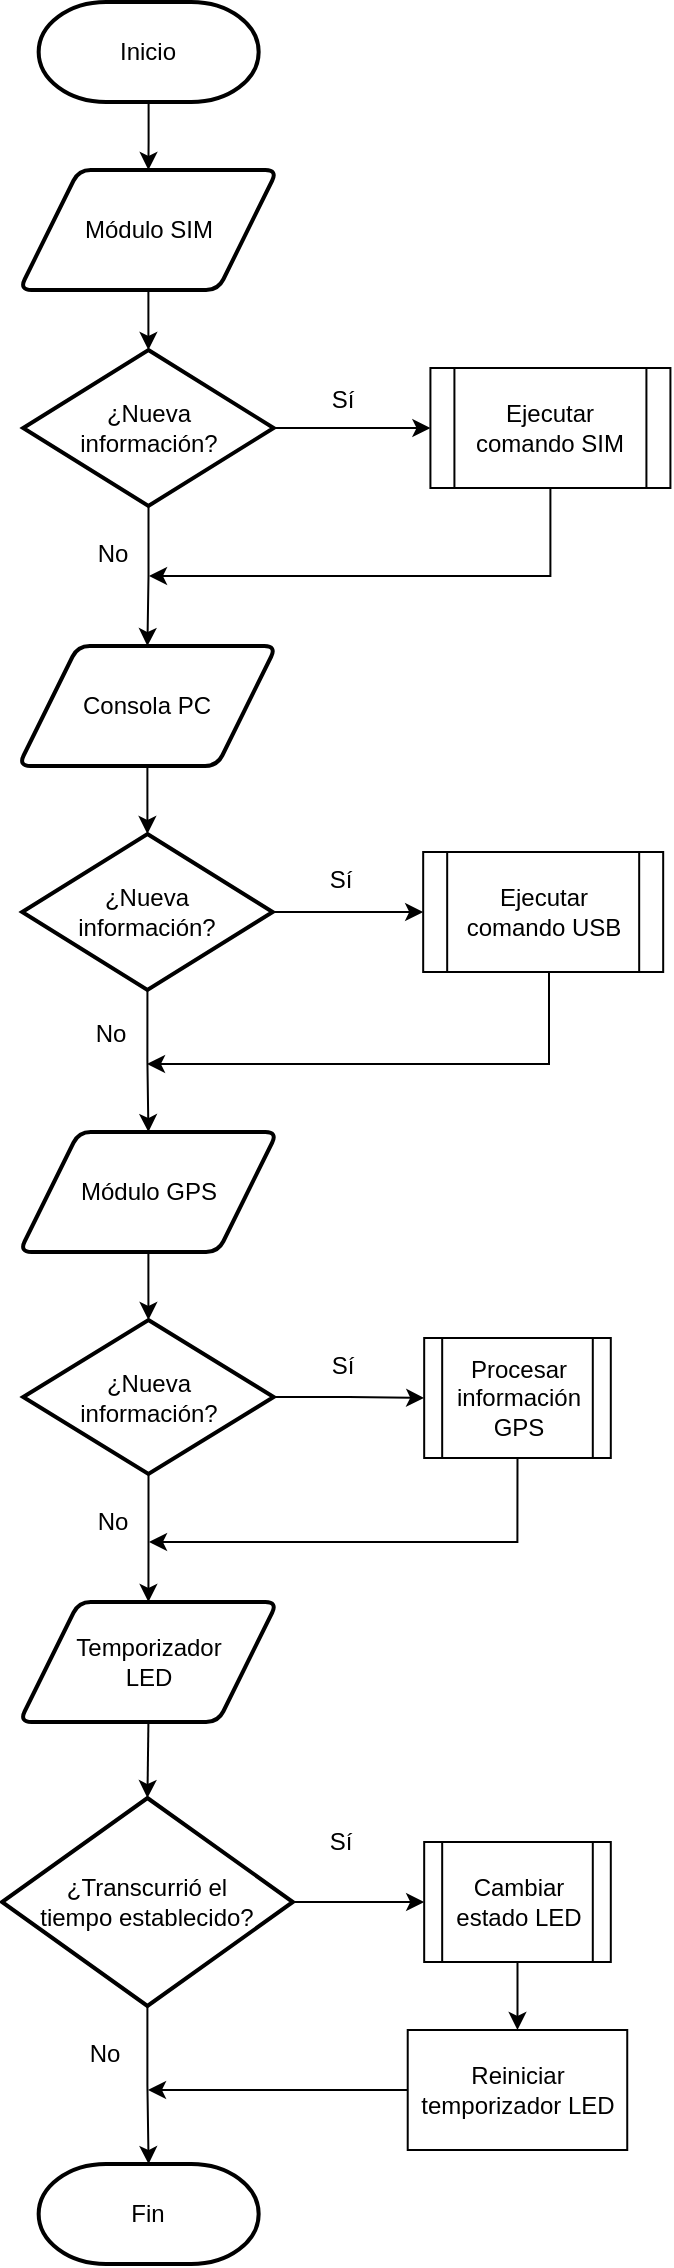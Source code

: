 <mxfile version="14.4.3" type="device" pages="2"><diagram id="C5RBs43oDa-KdzZeNtuy" name="Global"><mxGraphModel dx="1422" dy="822" grid="0" gridSize="10" guides="1" tooltips="1" connect="1" arrows="1" fold="1" page="1" pageScale="1" pageWidth="827" pageHeight="1169" math="0" shadow="0"><root><mxCell id="WIyWlLk6GJQsqaUBKTNV-0"/><mxCell id="WIyWlLk6GJQsqaUBKTNV-1" parent="WIyWlLk6GJQsqaUBKTNV-0"/><mxCell id="E9iO1O0Z5NPde6VyYKUJ-4" style="edgeStyle=orthogonalEdgeStyle;rounded=0;orthogonalLoop=1;jettySize=auto;html=1;entryX=0.5;entryY=0;entryDx=0;entryDy=0;" parent="WIyWlLk6GJQsqaUBKTNV-1" source="E9iO1O0Z5NPde6VyYKUJ-3" target="E9iO1O0Z5NPde6VyYKUJ-8" edge="1"><mxGeometry relative="1" as="geometry"><mxPoint x="103.52" y="123" as="targetPoint"/><Array as="points"/></mxGeometry></mxCell><mxCell id="E9iO1O0Z5NPde6VyYKUJ-3" value="Inicio" style="strokeWidth=2;html=1;shape=mxgraph.flowchart.terminator;whiteSpace=wrap;" parent="WIyWlLk6GJQsqaUBKTNV-1" vertex="1"><mxGeometry x="50.33" y="32" width="110" height="50" as="geometry"/></mxCell><mxCell id="E9iO1O0Z5NPde6VyYKUJ-10" style="edgeStyle=orthogonalEdgeStyle;rounded=0;orthogonalLoop=1;jettySize=auto;html=1;" parent="WIyWlLk6GJQsqaUBKTNV-1" source="E9iO1O0Z5NPde6VyYKUJ-7" target="E9iO1O0Z5NPde6VyYKUJ-16" edge="1"><mxGeometry relative="1" as="geometry"><mxPoint x="252.21" y="243" as="targetPoint"/></mxGeometry></mxCell><mxCell id="E9iO1O0Z5NPde6VyYKUJ-12" style="edgeStyle=orthogonalEdgeStyle;rounded=0;orthogonalLoop=1;jettySize=auto;html=1;entryX=0.5;entryY=0;entryDx=0;entryDy=0;" parent="WIyWlLk6GJQsqaUBKTNV-1" source="E9iO1O0Z5NPde6VyYKUJ-7" target="E9iO1O0Z5NPde6VyYKUJ-22" edge="1"><mxGeometry relative="1" as="geometry"><mxPoint x="105.21" y="369" as="targetPoint"/></mxGeometry></mxCell><mxCell id="E9iO1O0Z5NPde6VyYKUJ-7" value="¿Nueva&lt;br&gt;información?" style="strokeWidth=2;html=1;shape=mxgraph.flowchart.decision;whiteSpace=wrap;" parent="WIyWlLk6GJQsqaUBKTNV-1" vertex="1"><mxGeometry x="42.58" y="206" width="125.25" height="78" as="geometry"/></mxCell><mxCell id="E9iO1O0Z5NPde6VyYKUJ-9" style="edgeStyle=orthogonalEdgeStyle;rounded=0;orthogonalLoop=1;jettySize=auto;html=1;entryX=0.5;entryY=0;entryDx=0;entryDy=0;entryPerimeter=0;" parent="WIyWlLk6GJQsqaUBKTNV-1" source="E9iO1O0Z5NPde6VyYKUJ-8" target="E9iO1O0Z5NPde6VyYKUJ-7" edge="1"><mxGeometry relative="1" as="geometry"/></mxCell><mxCell id="E9iO1O0Z5NPde6VyYKUJ-8" value="Módulo SIM" style="shape=parallelogram;html=1;strokeWidth=2;perimeter=parallelogramPerimeter;whiteSpace=wrap;rounded=1;arcSize=12;size=0.23;" parent="WIyWlLk6GJQsqaUBKTNV-1" vertex="1"><mxGeometry x="40.71" y="116" width="129" height="60" as="geometry"/></mxCell><mxCell id="E9iO1O0Z5NPde6VyYKUJ-13" value="No" style="text;html=1;align=center;verticalAlign=middle;resizable=0;points=[];autosize=1;" parent="WIyWlLk6GJQsqaUBKTNV-1" vertex="1"><mxGeometry x="74.21" y="299" width="25" height="18" as="geometry"/></mxCell><mxCell id="E9iO1O0Z5NPde6VyYKUJ-17" style="edgeStyle=orthogonalEdgeStyle;rounded=0;orthogonalLoop=1;jettySize=auto;html=1;" parent="WIyWlLk6GJQsqaUBKTNV-1" source="E9iO1O0Z5NPde6VyYKUJ-16" edge="1"><mxGeometry relative="1" as="geometry"><mxPoint x="105.52" y="319" as="targetPoint"/><Array as="points"><mxPoint x="306.52" y="319"/><mxPoint x="105.52" y="319"/></Array></mxGeometry></mxCell><mxCell id="E9iO1O0Z5NPde6VyYKUJ-16" value="Ejecutar comando SIM" style="shape=process;whiteSpace=wrap;html=1;backgroundOutline=1;" parent="WIyWlLk6GJQsqaUBKTNV-1" vertex="1"><mxGeometry x="246.21" y="215" width="120" height="60" as="geometry"/></mxCell><mxCell id="E9iO1O0Z5NPde6VyYKUJ-18" value="Sí" style="text;html=1;align=center;verticalAlign=middle;resizable=0;points=[];autosize=1;" parent="WIyWlLk6GJQsqaUBKTNV-1" vertex="1"><mxGeometry x="191.21" y="222" width="21" height="18" as="geometry"/></mxCell><mxCell id="E9iO1O0Z5NPde6VyYKUJ-19" style="edgeStyle=orthogonalEdgeStyle;rounded=0;orthogonalLoop=1;jettySize=auto;html=1;" parent="WIyWlLk6GJQsqaUBKTNV-1" source="E9iO1O0Z5NPde6VyYKUJ-20" target="E9iO1O0Z5NPde6VyYKUJ-25" edge="1"><mxGeometry relative="1" as="geometry"><mxPoint x="249.84" y="473" as="targetPoint"/></mxGeometry></mxCell><mxCell id="E9iO1O0Z5NPde6VyYKUJ-20" value="¿Nueva&lt;br&gt;información?" style="strokeWidth=2;html=1;shape=mxgraph.flowchart.decision;whiteSpace=wrap;" parent="WIyWlLk6GJQsqaUBKTNV-1" vertex="1"><mxGeometry x="42.09" y="448" width="125.25" height="78" as="geometry"/></mxCell><mxCell id="E9iO1O0Z5NPde6VyYKUJ-21" style="edgeStyle=orthogonalEdgeStyle;rounded=0;orthogonalLoop=1;jettySize=auto;html=1;entryX=0.5;entryY=0;entryDx=0;entryDy=0;entryPerimeter=0;" parent="WIyWlLk6GJQsqaUBKTNV-1" source="E9iO1O0Z5NPde6VyYKUJ-22" target="E9iO1O0Z5NPde6VyYKUJ-20" edge="1"><mxGeometry relative="1" as="geometry"/></mxCell><mxCell id="E9iO1O0Z5NPde6VyYKUJ-22" value="Consola PC" style="shape=parallelogram;html=1;strokeWidth=2;perimeter=parallelogramPerimeter;whiteSpace=wrap;rounded=1;arcSize=12;size=0.23;" parent="WIyWlLk6GJQsqaUBKTNV-1" vertex="1"><mxGeometry x="40.21" y="354" width="129" height="60" as="geometry"/></mxCell><mxCell id="E9iO1O0Z5NPde6VyYKUJ-25" value="Ejecutar comando USB" style="shape=process;whiteSpace=wrap;html=1;backgroundOutline=1;" parent="WIyWlLk6GJQsqaUBKTNV-1" vertex="1"><mxGeometry x="242.59" y="457" width="120" height="60" as="geometry"/></mxCell><mxCell id="E9iO1O0Z5NPde6VyYKUJ-26" value="Sí" style="text;html=1;align=center;verticalAlign=middle;resizable=0;points=[];autosize=1;" parent="WIyWlLk6GJQsqaUBKTNV-1" vertex="1"><mxGeometry x="190.59" y="462" width="21" height="18" as="geometry"/></mxCell><mxCell id="E9iO1O0Z5NPde6VyYKUJ-28" style="edgeStyle=orthogonalEdgeStyle;rounded=0;orthogonalLoop=1;jettySize=auto;html=1;entryX=0.5;entryY=0;entryDx=0;entryDy=0;exitX=0.5;exitY=1;exitDx=0;exitDy=0;exitPerimeter=0;" parent="WIyWlLk6GJQsqaUBKTNV-1" source="E9iO1O0Z5NPde6VyYKUJ-20" target="E9iO1O0Z5NPde6VyYKUJ-35" edge="1"><mxGeometry relative="1" as="geometry"><mxPoint x="105.33" y="692.0" as="targetPoint"/><mxPoint x="105.244" y="582.0" as="sourcePoint"/></mxGeometry></mxCell><mxCell id="E9iO1O0Z5NPde6VyYKUJ-29" value="No" style="text;html=1;align=center;verticalAlign=middle;resizable=0;points=[];autosize=1;" parent="WIyWlLk6GJQsqaUBKTNV-1" vertex="1"><mxGeometry x="73.59" y="539" width="25" height="18" as="geometry"/></mxCell><mxCell id="E9iO1O0Z5NPde6VyYKUJ-30" style="edgeStyle=orthogonalEdgeStyle;rounded=0;orthogonalLoop=1;jettySize=auto;html=1;exitX=0.5;exitY=1;exitDx=0;exitDy=0;" parent="WIyWlLk6GJQsqaUBKTNV-1" source="E9iO1O0Z5NPde6VyYKUJ-25" edge="1"><mxGeometry relative="1" as="geometry"><mxPoint x="104.52" y="563" as="targetPoint"/><mxPoint x="305.59" y="533.0" as="sourcePoint"/><Array as="points"><mxPoint x="305.52" y="517"/><mxPoint x="305.52" y="563"/><mxPoint x="104.52" y="563"/></Array></mxGeometry></mxCell><mxCell id="PzpGX7Dt8AiGLEHKo06i-11" style="edgeStyle=orthogonalEdgeStyle;rounded=0;orthogonalLoop=1;jettySize=auto;html=1;entryX=0.5;entryY=0;entryDx=0;entryDy=0;" edge="1" parent="WIyWlLk6GJQsqaUBKTNV-1" source="E9iO1O0Z5NPde6VyYKUJ-33" target="PzpGX7Dt8AiGLEHKo06i-10"><mxGeometry relative="1" as="geometry"/></mxCell><mxCell id="PzpGX7Dt8AiGLEHKo06i-16" style="edgeStyle=orthogonalEdgeStyle;rounded=0;orthogonalLoop=1;jettySize=auto;html=1;entryX=0;entryY=0.5;entryDx=0;entryDy=0;" edge="1" parent="WIyWlLk6GJQsqaUBKTNV-1" source="E9iO1O0Z5NPde6VyYKUJ-33" target="E9iO1O0Z5NPde6VyYKUJ-36"><mxGeometry relative="1" as="geometry"/></mxCell><mxCell id="E9iO1O0Z5NPde6VyYKUJ-33" value="¿Nueva&lt;br&gt;información?" style="strokeWidth=2;html=1;shape=mxgraph.flowchart.decision;whiteSpace=wrap;" parent="WIyWlLk6GJQsqaUBKTNV-1" vertex="1"><mxGeometry x="42.59" y="691" width="125.25" height="77" as="geometry"/></mxCell><mxCell id="E9iO1O0Z5NPde6VyYKUJ-34" style="edgeStyle=orthogonalEdgeStyle;rounded=0;orthogonalLoop=1;jettySize=auto;html=1;entryX=0.5;entryY=0;entryDx=0;entryDy=0;entryPerimeter=0;" parent="WIyWlLk6GJQsqaUBKTNV-1" source="E9iO1O0Z5NPde6VyYKUJ-35" target="E9iO1O0Z5NPde6VyYKUJ-33" edge="1"><mxGeometry relative="1" as="geometry"/></mxCell><mxCell id="E9iO1O0Z5NPde6VyYKUJ-35" value="Módulo GPS" style="shape=parallelogram;html=1;strokeWidth=2;perimeter=parallelogramPerimeter;whiteSpace=wrap;rounded=1;arcSize=12;size=0.23;" parent="WIyWlLk6GJQsqaUBKTNV-1" vertex="1"><mxGeometry x="40.71" y="597" width="129" height="60" as="geometry"/></mxCell><mxCell id="E9iO1O0Z5NPde6VyYKUJ-36" value="Procesar información GPS" style="shape=process;whiteSpace=wrap;html=1;backgroundOutline=1;" parent="WIyWlLk6GJQsqaUBKTNV-1" vertex="1"><mxGeometry x="243.09" y="700" width="93.31" height="60" as="geometry"/></mxCell><mxCell id="E9iO1O0Z5NPde6VyYKUJ-37" value="Sí" style="text;html=1;align=center;verticalAlign=middle;resizable=0;points=[];autosize=1;" parent="WIyWlLk6GJQsqaUBKTNV-1" vertex="1"><mxGeometry x="191.09" y="705" width="21" height="18" as="geometry"/></mxCell><mxCell id="E9iO1O0Z5NPde6VyYKUJ-39" value="No" style="text;html=1;align=center;verticalAlign=middle;resizable=0;points=[];autosize=1;" parent="WIyWlLk6GJQsqaUBKTNV-1" vertex="1"><mxGeometry x="74.4" y="783" width="25" height="18" as="geometry"/></mxCell><mxCell id="E9iO1O0Z5NPde6VyYKUJ-40" style="edgeStyle=orthogonalEdgeStyle;rounded=0;orthogonalLoop=1;jettySize=auto;html=1;exitX=0.5;exitY=1;exitDx=0;exitDy=0;" parent="WIyWlLk6GJQsqaUBKTNV-1" source="E9iO1O0Z5NPde6VyYKUJ-36" edge="1"><mxGeometry relative="1" as="geometry"><mxPoint x="105.52" y="802" as="targetPoint"/><mxPoint x="306.09" y="776.0" as="sourcePoint"/><Array as="points"><mxPoint x="289.52" y="802"/><mxPoint x="105.52" y="802"/></Array></mxGeometry></mxCell><mxCell id="PzpGX7Dt8AiGLEHKo06i-0" value="Fin" style="strokeWidth=2;html=1;shape=mxgraph.flowchart.terminator;whiteSpace=wrap;" vertex="1" parent="WIyWlLk6GJQsqaUBKTNV-1"><mxGeometry x="50.33" y="1113" width="110" height="50" as="geometry"/></mxCell><mxCell id="PzpGX7Dt8AiGLEHKo06i-9" style="edgeStyle=orthogonalEdgeStyle;rounded=0;orthogonalLoop=1;jettySize=auto;html=1;" edge="1" parent="WIyWlLk6GJQsqaUBKTNV-1" source="PzpGX7Dt8AiGLEHKo06i-2" target="PzpGX7Dt8AiGLEHKo06i-0"><mxGeometry relative="1" as="geometry"/></mxCell><mxCell id="PzpGX7Dt8AiGLEHKo06i-15" style="edgeStyle=orthogonalEdgeStyle;rounded=0;orthogonalLoop=1;jettySize=auto;html=1;entryX=0;entryY=0.5;entryDx=0;entryDy=0;" edge="1" parent="WIyWlLk6GJQsqaUBKTNV-1" source="PzpGX7Dt8AiGLEHKo06i-2" target="PzpGX7Dt8AiGLEHKo06i-3"><mxGeometry relative="1" as="geometry"/></mxCell><mxCell id="PzpGX7Dt8AiGLEHKo06i-2" value="¿Transcurrió el&lt;br&gt;tiempo establecido?" style="strokeWidth=2;html=1;shape=mxgraph.flowchart.decision;whiteSpace=wrap;" vertex="1" parent="WIyWlLk6GJQsqaUBKTNV-1"><mxGeometry x="32" y="930" width="145.43" height="104" as="geometry"/></mxCell><mxCell id="PzpGX7Dt8AiGLEHKo06i-20" style="edgeStyle=orthogonalEdgeStyle;rounded=0;orthogonalLoop=1;jettySize=auto;html=1;entryX=0.5;entryY=0;entryDx=0;entryDy=0;" edge="1" parent="WIyWlLk6GJQsqaUBKTNV-1" source="PzpGX7Dt8AiGLEHKo06i-3" target="PzpGX7Dt8AiGLEHKo06i-19"><mxGeometry relative="1" as="geometry"/></mxCell><mxCell id="PzpGX7Dt8AiGLEHKo06i-3" value="Cambiar estado LED" style="shape=process;whiteSpace=wrap;html=1;backgroundOutline=1;" vertex="1" parent="WIyWlLk6GJQsqaUBKTNV-1"><mxGeometry x="243.09" y="952" width="93.31" height="60" as="geometry"/></mxCell><mxCell id="PzpGX7Dt8AiGLEHKo06i-6" value="Sí" style="text;html=1;align=center;verticalAlign=middle;resizable=0;points=[];autosize=1;" vertex="1" parent="WIyWlLk6GJQsqaUBKTNV-1"><mxGeometry x="190.28" y="943" width="21" height="18" as="geometry"/></mxCell><mxCell id="PzpGX7Dt8AiGLEHKo06i-12" style="edgeStyle=orthogonalEdgeStyle;rounded=0;orthogonalLoop=1;jettySize=auto;html=1;exitX=0.5;exitY=1;exitDx=0;exitDy=0;entryX=0.5;entryY=0;entryDx=0;entryDy=0;entryPerimeter=0;" edge="1" parent="WIyWlLk6GJQsqaUBKTNV-1" source="PzpGX7Dt8AiGLEHKo06i-10" target="PzpGX7Dt8AiGLEHKo06i-2"><mxGeometry relative="1" as="geometry"/></mxCell><mxCell id="PzpGX7Dt8AiGLEHKo06i-10" value="Temporizador&lt;br&gt;LED" style="shape=parallelogram;html=1;strokeWidth=2;perimeter=parallelogramPerimeter;whiteSpace=wrap;rounded=1;arcSize=12;size=0.23;" vertex="1" parent="WIyWlLk6GJQsqaUBKTNV-1"><mxGeometry x="40.71" y="832" width="129" height="60" as="geometry"/></mxCell><mxCell id="PzpGX7Dt8AiGLEHKo06i-13" value="No" style="text;html=1;align=center;verticalAlign=middle;resizable=0;points=[];autosize=1;" vertex="1" parent="WIyWlLk6GJQsqaUBKTNV-1"><mxGeometry x="70" y="1049" width="25" height="18" as="geometry"/></mxCell><mxCell id="PzpGX7Dt8AiGLEHKo06i-21" style="edgeStyle=orthogonalEdgeStyle;rounded=0;orthogonalLoop=1;jettySize=auto;html=1;exitX=0;exitY=0.5;exitDx=0;exitDy=0;" edge="1" parent="WIyWlLk6GJQsqaUBKTNV-1" source="PzpGX7Dt8AiGLEHKo06i-19"><mxGeometry relative="1" as="geometry"><mxPoint x="105" y="1076" as="targetPoint"/></mxGeometry></mxCell><mxCell id="PzpGX7Dt8AiGLEHKo06i-19" value="Reiniciar temporizador LED" style="rounded=0;whiteSpace=wrap;html=1;" vertex="1" parent="WIyWlLk6GJQsqaUBKTNV-1"><mxGeometry x="234.86" y="1046" width="109.76" height="60" as="geometry"/></mxCell></root></mxGraphModel></diagram><diagram name="Comando SIM" id="if31kOb6OVvpR4rCnxsS"><mxGraphModel dx="1422" dy="822" grid="0" gridSize="10" guides="1" tooltips="1" connect="1" arrows="1" fold="1" page="1" pageScale="1" pageWidth="827" pageHeight="1169" math="0" shadow="0"><root><mxCell id="54mMXGFjAL3wbfvsdKi7-0"/><mxCell id="54mMXGFjAL3wbfvsdKi7-1" parent="54mMXGFjAL3wbfvsdKi7-0"/><mxCell id="54mMXGFjAL3wbfvsdKi7-5" style="edgeStyle=orthogonalEdgeStyle;rounded=0;orthogonalLoop=1;jettySize=auto;html=1;" edge="1" parent="54mMXGFjAL3wbfvsdKi7-1" source="54mMXGFjAL3wbfvsdKi7-6"><mxGeometry relative="1" as="geometry"><mxPoint x="311" y="349" as="targetPoint"/></mxGeometry></mxCell><mxCell id="HzaxCFh_IeV296VOqzLn-4" style="edgeStyle=orthogonalEdgeStyle;rounded=0;orthogonalLoop=1;jettySize=auto;html=1;" edge="1" parent="54mMXGFjAL3wbfvsdKi7-1" source="54mMXGFjAL3wbfvsdKi7-6" target="HzaxCFh_IeV296VOqzLn-0"><mxGeometry relative="1" as="geometry"/></mxCell><mxCell id="54mMXGFjAL3wbfvsdKi7-6" value="¿SMS recibido?" style="strokeWidth=2;html=1;shape=mxgraph.flowchart.decision;whiteSpace=wrap;" vertex="1" parent="54mMXGFjAL3wbfvsdKi7-1"><mxGeometry x="248.37" y="223" width="125.25" height="78" as="geometry"/></mxCell><mxCell id="54mMXGFjAL3wbfvsdKi7-7" style="edgeStyle=orthogonalEdgeStyle;rounded=0;orthogonalLoop=1;jettySize=auto;html=1;entryX=0.5;entryY=0;entryDx=0;entryDy=0;entryPerimeter=0;" edge="1" parent="54mMXGFjAL3wbfvsdKi7-1" source="54mMXGFjAL3wbfvsdKi7-8" target="54mMXGFjAL3wbfvsdKi7-6"><mxGeometry relative="1" as="geometry"/></mxCell><mxCell id="54mMXGFjAL3wbfvsdKi7-8" value="Comando SIM" style="shape=parallelogram;html=1;strokeWidth=2;perimeter=parallelogramPerimeter;whiteSpace=wrap;rounded=1;arcSize=12;size=0.23;" vertex="1" parent="54mMXGFjAL3wbfvsdKi7-1"><mxGeometry x="246.5" y="128" width="129" height="60" as="geometry"/></mxCell><mxCell id="54mMXGFjAL3wbfvsdKi7-43" style="edgeStyle=orthogonalEdgeStyle;rounded=0;orthogonalLoop=1;jettySize=auto;html=1;entryX=0.5;entryY=0;entryDx=0;entryDy=0;" edge="1" parent="54mMXGFjAL3wbfvsdKi7-1" source="54mMXGFjAL3wbfvsdKi7-11" target="54mMXGFjAL3wbfvsdKi7-8"><mxGeometry relative="1" as="geometry"/></mxCell><mxCell id="54mMXGFjAL3wbfvsdKi7-11" value="Ejecutar comando SIM" style="shape=process;whiteSpace=wrap;html=1;backgroundOutline=1;" vertex="1" parent="54mMXGFjAL3wbfvsdKi7-1"><mxGeometry x="251" y="29" width="120" height="60" as="geometry"/></mxCell><mxCell id="HzaxCFh_IeV296VOqzLn-0" value="Mostrar comando recibido&lt;br&gt;por pantalla" style="strokeWidth=2;html=1;shape=mxgraph.flowchart.display;whiteSpace=wrap;" vertex="1" parent="54mMXGFjAL3wbfvsdKi7-1"><mxGeometry x="477" y="357" width="130" height="74" as="geometry"/></mxCell><mxCell id="HzaxCFh_IeV296VOqzLn-2" value="No" style="text;html=1;align=center;verticalAlign=middle;resizable=0;points=[];autosize=1;" vertex="1" parent="54mMXGFjAL3wbfvsdKi7-1"><mxGeometry x="459" y="237" width="25" height="18" as="geometry"/></mxCell><mxCell id="HzaxCFh_IeV296VOqzLn-3" value="Sí" style="text;html=1;align=center;verticalAlign=middle;resizable=0;points=[];autosize=1;" vertex="1" parent="54mMXGFjAL3wbfvsdKi7-1"><mxGeometry x="271" y="312" width="21" height="18" as="geometry"/></mxCell></root></mxGraphModel></diagram></mxfile>